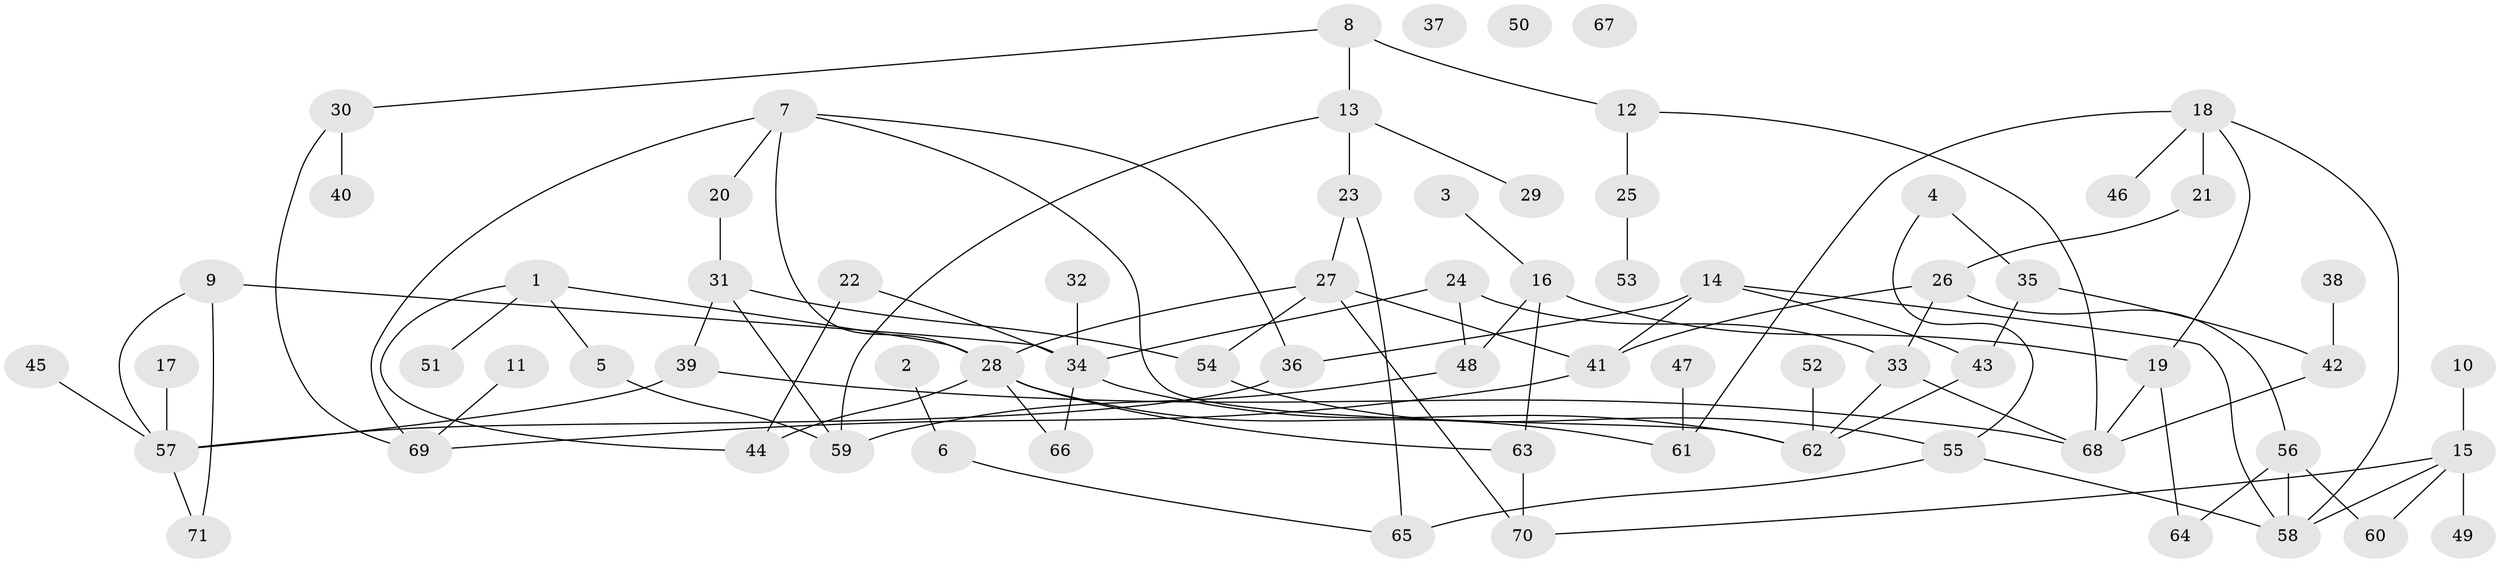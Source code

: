 // coarse degree distribution, {3: 0.15789473684210525, 5: 0.10526315789473684, 1: 0.2631578947368421, 2: 0.10526315789473684, 4: 0.15789473684210525, 7: 0.05263157894736842, 10: 0.05263157894736842, 9: 0.05263157894736842, 8: 0.05263157894736842}
// Generated by graph-tools (version 1.1) at 2025/35/03/04/25 23:35:49]
// undirected, 71 vertices, 99 edges
graph export_dot {
  node [color=gray90,style=filled];
  1;
  2;
  3;
  4;
  5;
  6;
  7;
  8;
  9;
  10;
  11;
  12;
  13;
  14;
  15;
  16;
  17;
  18;
  19;
  20;
  21;
  22;
  23;
  24;
  25;
  26;
  27;
  28;
  29;
  30;
  31;
  32;
  33;
  34;
  35;
  36;
  37;
  38;
  39;
  40;
  41;
  42;
  43;
  44;
  45;
  46;
  47;
  48;
  49;
  50;
  51;
  52;
  53;
  54;
  55;
  56;
  57;
  58;
  59;
  60;
  61;
  62;
  63;
  64;
  65;
  66;
  67;
  68;
  69;
  70;
  71;
  1 -- 5;
  1 -- 28;
  1 -- 44;
  1 -- 51;
  2 -- 6;
  3 -- 16;
  4 -- 35;
  4 -- 55;
  5 -- 59;
  6 -- 65;
  7 -- 20;
  7 -- 28;
  7 -- 36;
  7 -- 62;
  7 -- 69;
  8 -- 12;
  8 -- 13;
  8 -- 30;
  9 -- 34;
  9 -- 57;
  9 -- 71;
  10 -- 15;
  11 -- 69;
  12 -- 25;
  12 -- 68;
  13 -- 23;
  13 -- 29;
  13 -- 59;
  14 -- 36;
  14 -- 41;
  14 -- 43;
  14 -- 58;
  15 -- 49;
  15 -- 58;
  15 -- 60;
  15 -- 70;
  16 -- 19;
  16 -- 48;
  16 -- 63;
  17 -- 57;
  18 -- 19;
  18 -- 21;
  18 -- 46;
  18 -- 58;
  18 -- 61;
  19 -- 64;
  19 -- 68;
  20 -- 31;
  21 -- 26;
  22 -- 34;
  22 -- 44;
  23 -- 27;
  23 -- 65;
  24 -- 33;
  24 -- 34;
  24 -- 48;
  25 -- 53;
  26 -- 33;
  26 -- 41;
  26 -- 56;
  27 -- 28;
  27 -- 41;
  27 -- 54;
  27 -- 70;
  28 -- 44;
  28 -- 61;
  28 -- 63;
  28 -- 66;
  30 -- 40;
  30 -- 69;
  31 -- 39;
  31 -- 54;
  31 -- 59;
  32 -- 34;
  33 -- 62;
  33 -- 68;
  34 -- 62;
  34 -- 66;
  35 -- 42;
  35 -- 43;
  36 -- 57;
  38 -- 42;
  39 -- 57;
  39 -- 68;
  41 -- 69;
  42 -- 68;
  43 -- 62;
  45 -- 57;
  47 -- 61;
  48 -- 59;
  52 -- 62;
  54 -- 55;
  55 -- 58;
  55 -- 65;
  56 -- 58;
  56 -- 60;
  56 -- 64;
  57 -- 71;
  63 -- 70;
}
